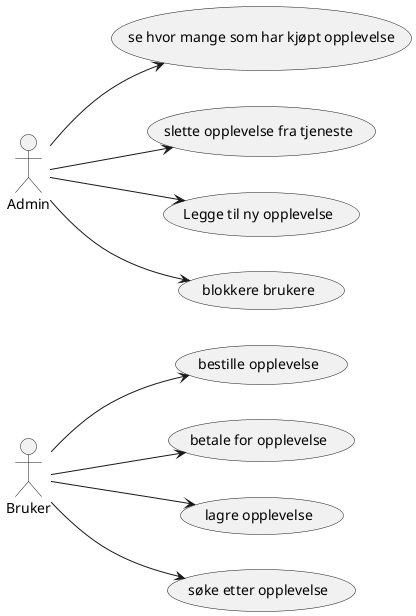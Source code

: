 @startuml oppgave1
left to right direction
:Bruker: --> (bestille opplevelse)
:Bruker: --> (betale for opplevelse)
:Bruker: --> (lagre opplevelse)
:Bruker: --> (søke etter opplevelse)
:Admin: --> (se hvor mange som har kjøpt opplevelse)
:Admin: --> (slette opplevelse fra tjeneste)
:Admin: --> (Legge til ny opplevelse)
:Admin: --> (blokkere brukere)
@enduml
PlantUML-kildekode til for use caset
